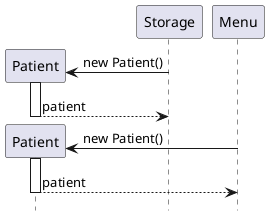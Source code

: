 [comment] <> (@@author Geeeetyx)

@startuml
'https://plantuml.com/sequence-diagram

hide footbox
create Patient
Storage -> Patient : new Patient()
activate Patient
Patient --> Storage: patient
deactivate Patient

create Patient
Menu -> Patient : new Patient()
activate Patient
Patient --> Menu: patient
deactivate Patient

@enduml